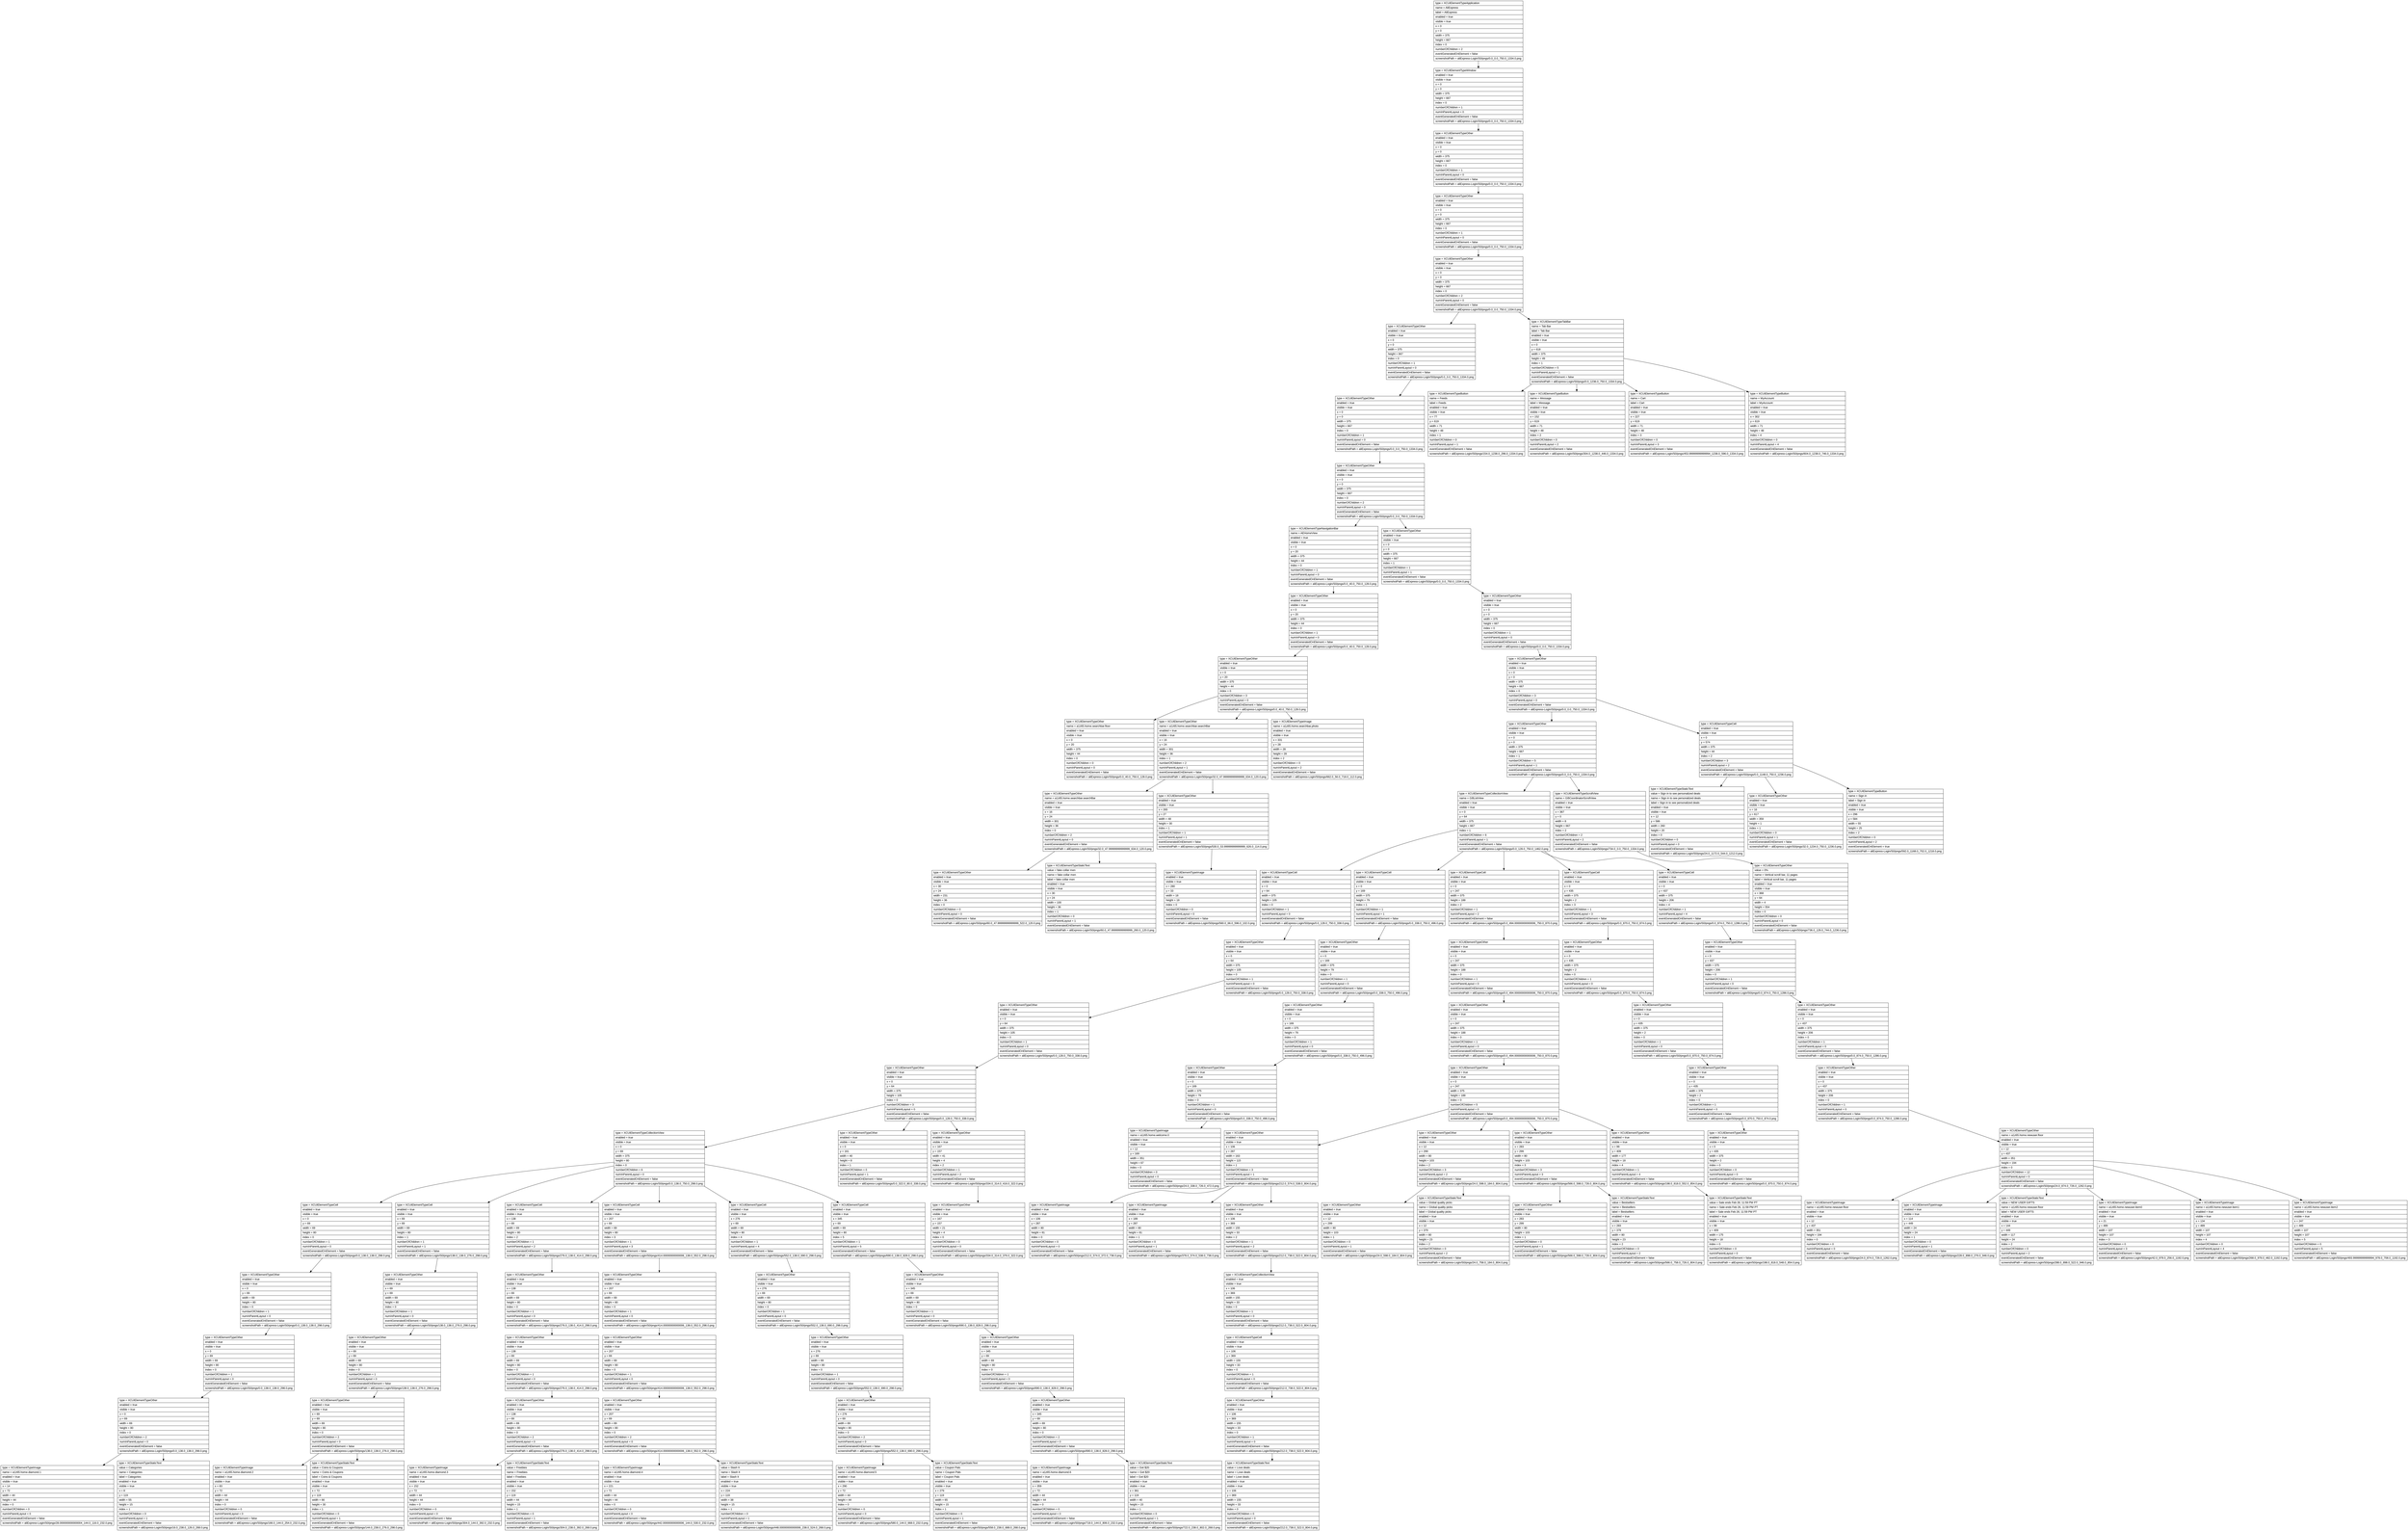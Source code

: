 digraph Layout {

	node [shape=record fontname=Arial];

	0	[label="{type = XCUIElementTypeApplication\l|name = AliExpress\l|label = AliExpress\l|enabled = true\l|visible = true\l|x = 0\l|y = 0\l|width = 375\l|height = 667\l|index = 0\l|numberOfChildren = 2\l|eventGeneratedOnElement = false \l|screenshotPath = aliExpress-Login/S0/pngs/0.0_0.0_750.0_1334.0.png\l}"]
	1	[label="{type = XCUIElementTypeWindow\l|enabled = true\l|visible = true\l|x = 0\l|y = 0\l|width = 375\l|height = 667\l|index = 0\l|numberOfChildren = 1\l|numInParentLayout = 0\l|eventGeneratedOnElement = false \l|screenshotPath = aliExpress-Login/S0/pngs/0.0_0.0_750.0_1334.0.png\l}"]
	2	[label="{type = XCUIElementTypeOther\l|enabled = true\l|visible = true\l|x = 0\l|y = 0\l|width = 375\l|height = 667\l|index = 0\l|numberOfChildren = 1\l|numInParentLayout = 0\l|eventGeneratedOnElement = false \l|screenshotPath = aliExpress-Login/S0/pngs/0.0_0.0_750.0_1334.0.png\l}"]
	3	[label="{type = XCUIElementTypeOther\l|enabled = true\l|visible = true\l|x = 0\l|y = 0\l|width = 375\l|height = 667\l|index = 0\l|numberOfChildren = 1\l|numInParentLayout = 0\l|eventGeneratedOnElement = false \l|screenshotPath = aliExpress-Login/S0/pngs/0.0_0.0_750.0_1334.0.png\l}"]
	4	[label="{type = XCUIElementTypeOther\l|enabled = true\l|visible = true\l|x = 0\l|y = 0\l|width = 375\l|height = 667\l|index = 0\l|numberOfChildren = 2\l|numInParentLayout = 0\l|eventGeneratedOnElement = false \l|screenshotPath = aliExpress-Login/S0/pngs/0.0_0.0_750.0_1334.0.png\l}"]
	5	[label="{type = XCUIElementTypeOther\l|enabled = true\l|visible = true\l|x = 0\l|y = 0\l|width = 375\l|height = 667\l|index = 0\l|numberOfChildren = 1\l|numInParentLayout = 0\l|eventGeneratedOnElement = false \l|screenshotPath = aliExpress-Login/S0/pngs/0.0_0.0_750.0_1334.0.png\l}"]
	6	[label="{type = XCUIElementTypeTabBar\l|name = Tab Bar\l|label = Tab Bar\l|enabled = true\l|visible = true\l|x = 0\l|y = 618\l|width = 375\l|height = 49\l|index = 1\l|numberOfChildren = 5\l|numInParentLayout = 1\l|eventGeneratedOnElement = false \l|screenshotPath = aliExpress-Login/S0/pngs/0.0_1236.0_750.0_1334.0.png\l}"]
	7	[label="{type = XCUIElementTypeOther\l|enabled = true\l|visible = true\l|x = 0\l|y = 0\l|width = 375\l|height = 667\l|index = 0\l|numberOfChildren = 1\l|numInParentLayout = 0\l|eventGeneratedOnElement = false \l|screenshotPath = aliExpress-Login/S0/pngs/0.0_0.0_750.0_1334.0.png\l}"]
	8	[label="{type = XCUIElementTypeButton\l|name = Feeds\l|label = Feeds\l|enabled = true\l|visible = true\l|x = 77\l|y = 619\l|width = 71\l|height = 48\l|index = 1\l|numberOfChildren = 0\l|numInParentLayout = 1\l|eventGeneratedOnElement = false \l|screenshotPath = aliExpress-Login/S0/pngs/154.0_1238.0_296.0_1334.0.png\l}"]
	9	[label="{type = XCUIElementTypeButton\l|name = Message\l|label = Message\l|enabled = true\l|visible = true\l|x = 152\l|y = 619\l|width = 71\l|height = 48\l|index = 2\l|numberOfChildren = 0\l|numInParentLayout = 2\l|eventGeneratedOnElement = false \l|screenshotPath = aliExpress-Login/S0/pngs/304.0_1238.0_446.0_1334.0.png\l}"]
	10	[label="{type = XCUIElementTypeButton\l|name = Cart\l|label = Cart\l|enabled = true\l|visible = true\l|x = 227\l|y = 619\l|width = 71\l|height = 48\l|index = 3\l|numberOfChildren = 0\l|numInParentLayout = 3\l|eventGeneratedOnElement = false \l|screenshotPath = aliExpress-Login/S0/pngs/453.99999999999994_1238.0_596.0_1334.0.png\l}"]
	11	[label="{type = XCUIElementTypeButton\l|name = MyAccount\l|label = MyAccount\l|enabled = true\l|visible = true\l|x = 302\l|y = 619\l|width = 71\l|height = 48\l|index = 4\l|numberOfChildren = 0\l|numInParentLayout = 4\l|eventGeneratedOnElement = false \l|screenshotPath = aliExpress-Login/S0/pngs/604.0_1238.0_746.0_1334.0.png\l}"]
	12	[label="{type = XCUIElementTypeOther\l|enabled = true\l|visible = true\l|x = 0\l|y = 0\l|width = 375\l|height = 667\l|index = 0\l|numberOfChildren = 2\l|numInParentLayout = 0\l|eventGeneratedOnElement = false \l|screenshotPath = aliExpress-Login/S0/pngs/0.0_0.0_750.0_1334.0.png\l}"]
	13	[label="{type = XCUIElementTypeNavigationBar\l|name = AEHomeView\l|enabled = true\l|visible = true\l|x = 0\l|y = 20\l|width = 375\l|height = 44\l|index = 0\l|numberOfChildren = 1\l|numInParentLayout = 0\l|eventGeneratedOnElement = false \l|screenshotPath = aliExpress-Login/S0/pngs/0.0_40.0_750.0_128.0.png\l}"]
	14	[label="{type = XCUIElementTypeOther\l|enabled = true\l|visible = true\l|x = 0\l|y = 0\l|width = 375\l|height = 667\l|index = 1\l|numberOfChildren = 1\l|numInParentLayout = 1\l|eventGeneratedOnElement = false \l|screenshotPath = aliExpress-Login/S0/pngs/0.0_0.0_750.0_1334.0.png\l}"]
	15	[label="{type = XCUIElementTypeOther\l|enabled = true\l|visible = true\l|x = 0\l|y = 20\l|width = 375\l|height = 44\l|index = 0\l|numberOfChildren = 1\l|numInParentLayout = 0\l|eventGeneratedOnElement = false \l|screenshotPath = aliExpress-Login/S0/pngs/0.0_40.0_750.0_128.0.png\l}"]
	16	[label="{type = XCUIElementTypeOther\l|enabled = true\l|visible = true\l|x = 0\l|y = 0\l|width = 375\l|height = 667\l|index = 0\l|numberOfChildren = 1\l|numInParentLayout = 0\l|eventGeneratedOnElement = false \l|screenshotPath = aliExpress-Login/S0/pngs/0.0_0.0_750.0_1334.0.png\l}"]
	17	[label="{type = XCUIElementTypeOther\l|enabled = true\l|visible = true\l|x = 0\l|y = 20\l|width = 375\l|height = 44\l|index = 0\l|numberOfChildren = 3\l|numInParentLayout = 0\l|eventGeneratedOnElement = false \l|screenshotPath = aliExpress-Login/S0/pngs/0.0_40.0_750.0_128.0.png\l}"]
	18	[label="{type = XCUIElementTypeOther\l|enabled = true\l|visible = true\l|x = 0\l|y = 0\l|width = 375\l|height = 667\l|index = 0\l|numberOfChildren = 3\l|numInParentLayout = 0\l|eventGeneratedOnElement = false \l|screenshotPath = aliExpress-Login/S0/pngs/0.0_0.0_750.0_1334.0.png\l}"]
	19	[label="{type = XCUIElementTypeOther\l|name = a1z65.home.searchbar.floor\l|enabled = true\l|visible = true\l|x = 0\l|y = 20\l|width = 375\l|height = 44\l|index = 0\l|numberOfChildren = 0\l|numInParentLayout = 0\l|eventGeneratedOnElement = false \l|screenshotPath = aliExpress-Login/S0/pngs/0.0_40.0_750.0_128.0.png\l}"]
	20	[label="{type = XCUIElementTypeOther\l|name = a1z65.home.searchbar.searchBar\l|enabled = true\l|visible = true\l|x = 16\l|y = 24\l|width = 301\l|height = 36\l|index = 1\l|numberOfChildren = 2\l|numInParentLayout = 1\l|eventGeneratedOnElement = false \l|screenshotPath = aliExpress-Login/S0/pngs/32.0_47.99999999999999_634.0_120.0.png\l}"]
	21	[label="{type = XCUIElementTypeImage\l|name = a1z65.home.searchbar.photo\l|enabled = true\l|visible = true\l|x = 331\l|y = 28\l|width = 28\l|height = 28\l|index = 2\l|numberOfChildren = 0\l|numInParentLayout = 2\l|eventGeneratedOnElement = false \l|screenshotPath = aliExpress-Login/S0/pngs/662.0_56.0_718.0_112.0.png\l}"]
	22	[label="{type = XCUIElementTypeOther\l|enabled = true\l|visible = true\l|x = 0\l|y = 0\l|width = 375\l|height = 667\l|index = 1\l|numberOfChildren = 5\l|numInParentLayout = 1\l|eventGeneratedOnElement = false \l|screenshotPath = aliExpress-Login/S0/pngs/0.0_0.0_750.0_1334.0.png\l}"]
	23	[label="{type = XCUIElementTypeCell\l|enabled = true\l|visible = true\l|x = 0\l|y = 574\l|width = 375\l|height = 44\l|index = 2\l|numberOfChildren = 3\l|numInParentLayout = 2\l|eventGeneratedOnElement = false \l|screenshotPath = aliExpress-Login/S0/pngs/0.0_1148.0_750.0_1236.0.png\l}"]
	24	[label="{type = XCUIElementTypeOther\l|name = a1z65.home.searchbar.searchBar\l|enabled = true\l|visible = true\l|x = 16\l|y = 24\l|width = 301\l|height = 36\l|index = 0\l|numberOfChildren = 2\l|numInParentLayout = 0\l|eventGeneratedOnElement = false \l|screenshotPath = aliExpress-Login/S0/pngs/32.0_47.99999999999999_634.0_120.0.png\l}"]
	25	[label="{type = XCUIElementTypeOther\l|enabled = true\l|visible = true\l|x = 265\l|y = 27\l|width = 48\l|height = 30\l|index = 1\l|numberOfChildren = 1\l|numInParentLayout = 1\l|eventGeneratedOnElement = false \l|screenshotPath = aliExpress-Login/S0/pngs/530.0_53.99999999999999_626.0_114.0.png\l}"]
	26	[label="{type = XCUIElementTypeCollectionView\l|name = GBListView\l|enabled = true\l|visible = true\l|x = 0\l|y = 64\l|width = 375\l|height = 667\l|index = 1\l|numberOfChildren = 6\l|numInParentLayout = 1\l|eventGeneratedOnElement = false \l|screenshotPath = aliExpress-Login/S0/pngs/0.0_128.0_750.0_1462.0.png\l}"]
	27	[label="{type = XCUIElementTypeScrollView\l|name = GBCoordinatorScrollView\l|enabled = true\l|visible = true\l|x = 367\l|y = 0\l|width = 8\l|height = 667\l|index = 2\l|numberOfChildren = 2\l|numInParentLayout = 2\l|eventGeneratedOnElement = false \l|screenshotPath = aliExpress-Login/S0/pngs/734.0_0.0_750.0_1334.0.png\l}"]
	28	[label="{type = XCUIElementTypeStaticText\l|value = Sign in to see personalized deals\l|name = Sign in to see personalized deals\l|label = Sign in to see personalized deals\l|enabled = true\l|visible = true\l|x = 12\l|y = 586\l|width = 260\l|height = 20\l|index = 0\l|numberOfChildren = 0\l|numInParentLayout = 0\l|eventGeneratedOnElement = false \l|screenshotPath = aliExpress-Login/S0/pngs/24.0_1172.0_544.0_1212.0.png\l}"]
	29	[label="{type = XCUIElementTypeOther\l|enabled = true\l|visible = true\l|x = 16\l|y = 617\l|width = 359\l|height = 1\l|index = 1\l|numberOfChildren = 0\l|numInParentLayout = 1\l|eventGeneratedOnElement = false \l|screenshotPath = aliExpress-Login/S0/pngs/32.0_1234.0_750.0_1236.0.png\l}"]
	30	[label="{type = XCUIElementTypeButton\l|name = Sign in\l|label = Sign in\l|enabled = true\l|visible = true\l|x = 296\l|y = 584\l|width = 55\l|height = 25\l|index = 2\l|numberOfChildren = 0\l|numInParentLayout = 2\l|eventGeneratedOnElement = true \l|screenshotPath = aliExpress-Login/S0/pngs/592.0_1168.0_702.0_1218.0.png\l}"]
	31	[label="{type = XCUIElementTypeOther\l|enabled = true\l|visible = true\l|x = 30\l|y = 24\l|width = 231\l|height = 36\l|index = 0\l|numberOfChildren = 0\l|numInParentLayout = 0\l|eventGeneratedOnElement = false \l|screenshotPath = aliExpress-Login/S0/pngs/60.0_47.99999999999999_522.0_120.0.png\l}"]
	32	[label="{type = XCUIElementTypeStaticText\l|value = fake collar men\l|name = fake collar men\l|label = fake collar men\l|enabled = true\l|visible = true\l|x = 30\l|y = 24\l|width = 100\l|height = 36\l|index = 1\l|numberOfChildren = 0\l|numInParentLayout = 1\l|eventGeneratedOnElement = false \l|screenshotPath = aliExpress-Login/S0/pngs/60.0_47.99999999999999_260.0_120.0.png\l}"]
	33	[label="{type = XCUIElementTypeImage\l|enabled = true\l|visible = true\l|x = 280\l|y = 33\l|width = 18\l|height = 18\l|index = 0\l|numberOfChildren = 0\l|numInParentLayout = 0\l|eventGeneratedOnElement = false \l|screenshotPath = aliExpress-Login/S0/pngs/560.0_66.0_596.0_102.0.png\l}"]
	34	[label="{type = XCUIElementTypeCell\l|enabled = true\l|visible = true\l|x = 0\l|y = 64\l|width = 375\l|height = 105\l|index = 0\l|numberOfChildren = 1\l|numInParentLayout = 0\l|eventGeneratedOnElement = false \l|screenshotPath = aliExpress-Login/S0/pngs/0.0_128.0_750.0_338.0.png\l}"]
	35	[label="{type = XCUIElementTypeCell\l|enabled = true\l|visible = true\l|x = 0\l|y = 169\l|width = 375\l|height = 79\l|index = 1\l|numberOfChildren = 1\l|numInParentLayout = 1\l|eventGeneratedOnElement = false \l|screenshotPath = aliExpress-Login/S0/pngs/0.0_338.0_750.0_496.0.png\l}"]
	36	[label="{type = XCUIElementTypeCell\l|enabled = true\l|visible = true\l|x = 0\l|y = 247\l|width = 375\l|height = 188\l|index = 2\l|numberOfChildren = 1\l|numInParentLayout = 2\l|eventGeneratedOnElement = false \l|screenshotPath = aliExpress-Login/S0/pngs/0.0_494.00000000000006_750.0_870.0.png\l}"]
	37	[label="{type = XCUIElementTypeCell\l|enabled = true\l|visible = true\l|x = 0\l|y = 435\l|width = 375\l|height = 2\l|index = 3\l|numberOfChildren = 1\l|numInParentLayout = 3\l|eventGeneratedOnElement = false \l|screenshotPath = aliExpress-Login/S0/pngs/0.0_870.0_750.0_874.0.png\l}"]
	38	[label="{type = XCUIElementTypeCell\l|enabled = true\l|visible = true\l|x = 0\l|y = 437\l|width = 375\l|height = 206\l|index = 4\l|numberOfChildren = 1\l|numInParentLayout = 4\l|eventGeneratedOnElement = false \l|screenshotPath = aliExpress-Login/S0/pngs/0.0_874.0_750.0_1286.0.png\l}"]
	39	[label="{type = XCUIElementTypeOther\l|value = 0%\l|name = Vertical scroll bar, 11 pages\l|label = Vertical scroll bar, 11 pages\l|enabled = true\l|visible = true\l|x = 368\l|y = 64\l|width = 4\l|height = 554\l|index = 0\l|numberOfChildren = 0\l|numInParentLayout = 0\l|eventGeneratedOnElement = false \l|screenshotPath = aliExpress-Login/S0/pngs/736.0_128.0_744.0_1236.0.png\l}"]
	40	[label="{type = XCUIElementTypeOther\l|enabled = true\l|visible = true\l|x = 0\l|y = 64\l|width = 375\l|height = 105\l|index = 0\l|numberOfChildren = 1\l|numInParentLayout = 0\l|eventGeneratedOnElement = false \l|screenshotPath = aliExpress-Login/S0/pngs/0.0_128.0_750.0_338.0.png\l}"]
	41	[label="{type = XCUIElementTypeOther\l|enabled = true\l|visible = true\l|x = 0\l|y = 169\l|width = 375\l|height = 79\l|index = 0\l|numberOfChildren = 1\l|numInParentLayout = 0\l|eventGeneratedOnElement = false \l|screenshotPath = aliExpress-Login/S0/pngs/0.0_338.0_750.0_496.0.png\l}"]
	42	[label="{type = XCUIElementTypeOther\l|enabled = true\l|visible = true\l|x = 0\l|y = 247\l|width = 375\l|height = 188\l|index = 0\l|numberOfChildren = 1\l|numInParentLayout = 0\l|eventGeneratedOnElement = false \l|screenshotPath = aliExpress-Login/S0/pngs/0.0_494.00000000000006_750.0_870.0.png\l}"]
	43	[label="{type = XCUIElementTypeOther\l|enabled = true\l|visible = true\l|x = 0\l|y = 435\l|width = 375\l|height = 2\l|index = 0\l|numberOfChildren = 1\l|numInParentLayout = 0\l|eventGeneratedOnElement = false \l|screenshotPath = aliExpress-Login/S0/pngs/0.0_870.0_750.0_874.0.png\l}"]
	44	[label="{type = XCUIElementTypeOther\l|enabled = true\l|visible = true\l|x = 0\l|y = 437\l|width = 375\l|height = 206\l|index = 0\l|numberOfChildren = 1\l|numInParentLayout = 0\l|eventGeneratedOnElement = false \l|screenshotPath = aliExpress-Login/S0/pngs/0.0_874.0_750.0_1286.0.png\l}"]
	45	[label="{type = XCUIElementTypeOther\l|enabled = true\l|visible = true\l|x = 0\l|y = 64\l|width = 375\l|height = 105\l|index = 0\l|numberOfChildren = 1\l|numInParentLayout = 0\l|eventGeneratedOnElement = false \l|screenshotPath = aliExpress-Login/S0/pngs/0.0_128.0_750.0_338.0.png\l}"]
	46	[label="{type = XCUIElementTypeOther\l|enabled = true\l|visible = true\l|x = 0\l|y = 169\l|width = 375\l|height = 79\l|index = 0\l|numberOfChildren = 1\l|numInParentLayout = 0\l|eventGeneratedOnElement = false \l|screenshotPath = aliExpress-Login/S0/pngs/0.0_338.0_750.0_496.0.png\l}"]
	47	[label="{type = XCUIElementTypeOther\l|enabled = true\l|visible = true\l|x = 0\l|y = 247\l|width = 375\l|height = 188\l|index = 0\l|numberOfChildren = 1\l|numInParentLayout = 0\l|eventGeneratedOnElement = false \l|screenshotPath = aliExpress-Login/S0/pngs/0.0_494.00000000000006_750.0_870.0.png\l}"]
	48	[label="{type = XCUIElementTypeOther\l|enabled = true\l|visible = true\l|x = 0\l|y = 435\l|width = 375\l|height = 2\l|index = 0\l|numberOfChildren = 1\l|numInParentLayout = 0\l|eventGeneratedOnElement = false \l|screenshotPath = aliExpress-Login/S0/pngs/0.0_870.0_750.0_874.0.png\l}"]
	49	[label="{type = XCUIElementTypeOther\l|enabled = true\l|visible = true\l|x = 0\l|y = 437\l|width = 375\l|height = 206\l|index = 0\l|numberOfChildren = 1\l|numInParentLayout = 0\l|eventGeneratedOnElement = false \l|screenshotPath = aliExpress-Login/S0/pngs/0.0_874.0_750.0_1286.0.png\l}"]
	50	[label="{type = XCUIElementTypeOther\l|enabled = true\l|visible = true\l|x = 0\l|y = 64\l|width = 375\l|height = 105\l|index = 0\l|numberOfChildren = 3\l|numInParentLayout = 0\l|eventGeneratedOnElement = false \l|screenshotPath = aliExpress-Login/S0/pngs/0.0_128.0_750.0_338.0.png\l}"]
	51	[label="{type = XCUIElementTypeOther\l|enabled = true\l|visible = true\l|x = 0\l|y = 169\l|width = 375\l|height = 79\l|index = 0\l|numberOfChildren = 1\l|numInParentLayout = 0\l|eventGeneratedOnElement = false \l|screenshotPath = aliExpress-Login/S0/pngs/0.0_338.0_750.0_496.0.png\l}"]
	52	[label="{type = XCUIElementTypeOther\l|enabled = true\l|visible = true\l|x = 0\l|y = 247\l|width = 375\l|height = 188\l|index = 0\l|numberOfChildren = 5\l|numInParentLayout = 0\l|eventGeneratedOnElement = false \l|screenshotPath = aliExpress-Login/S0/pngs/0.0_494.00000000000006_750.0_870.0.png\l}"]
	53	[label="{type = XCUIElementTypeOther\l|enabled = true\l|visible = true\l|x = 0\l|y = 435\l|width = 375\l|height = 2\l|index = 0\l|numberOfChildren = 1\l|numInParentLayout = 0\l|eventGeneratedOnElement = false \l|screenshotPath = aliExpress-Login/S0/pngs/0.0_870.0_750.0_874.0.png\l}"]
	54	[label="{type = XCUIElementTypeOther\l|enabled = true\l|visible = true\l|x = 0\l|y = 437\l|width = 375\l|height = 206\l|index = 0\l|numberOfChildren = 1\l|numInParentLayout = 0\l|eventGeneratedOnElement = false \l|screenshotPath = aliExpress-Login/S0/pngs/0.0_874.0_750.0_1286.0.png\l}"]
	55	[label="{type = XCUIElementTypeCollectionView\l|enabled = true\l|visible = true\l|x = 0\l|y = 69\l|width = 375\l|height = 80\l|index = 0\l|numberOfChildren = 6\l|numInParentLayout = 0\l|eventGeneratedOnElement = false \l|screenshotPath = aliExpress-Login/S0/pngs/0.0_138.0_750.0_298.0.png\l}"]
	56	[label="{type = XCUIElementTypeOther\l|enabled = true\l|visible = true\l|x = 0\l|y = 161\l|width = 40\l|height = 8\l|index = 1\l|numberOfChildren = 0\l|numInParentLayout = 1\l|eventGeneratedOnElement = false \l|screenshotPath = aliExpress-Login/S0/pngs/0.0_322.0_80.0_338.0.png\l}"]
	57	[label="{type = XCUIElementTypeOther\l|enabled = true\l|visible = true\l|x = 167\l|y = 157\l|width = 41\l|height = 4\l|index = 2\l|numberOfChildren = 1\l|numInParentLayout = 2\l|eventGeneratedOnElement = false \l|screenshotPath = aliExpress-Login/S0/pngs/334.0_314.0_416.0_322.0.png\l}"]
	58	[label="{type = XCUIElementTypeImage\l|name = a1z65.home.welcome.0\l|enabled = true\l|visible = true\l|x = 12\l|y = 169\l|width = 351\l|height = 67\l|index = 0\l|numberOfChildren = 0\l|numInParentLayout = 0\l|eventGeneratedOnElement = false \l|screenshotPath = aliExpress-Login/S0/pngs/24.0_338.0_726.0_472.0.png\l}"]
	59	[label="{type = XCUIElementTypeOther\l|enabled = true\l|visible = true\l|x = 106\l|y = 287\l|width = 163\l|height = 115\l|index = 1\l|numberOfChildren = 3\l|numInParentLayout = 1\l|eventGeneratedOnElement = false \l|screenshotPath = aliExpress-Login/S0/pngs/212.0_574.0_538.0_804.0.png\l}"]
	60	[label="{type = XCUIElementTypeOther\l|enabled = true\l|visible = true\l|x = 12\l|y = 299\l|width = 80\l|height = 103\l|index = 2\l|numberOfChildren = 3\l|numInParentLayout = 2\l|eventGeneratedOnElement = false \l|screenshotPath = aliExpress-Login/S0/pngs/24.0_598.0_184.0_804.0.png\l}"]
	61	[label="{type = XCUIElementTypeOther\l|enabled = true\l|visible = true\l|x = 283\l|y = 299\l|width = 80\l|height = 103\l|index = 3\l|numberOfChildren = 3\l|numInParentLayout = 3\l|eventGeneratedOnElement = false \l|screenshotPath = aliExpress-Login/S0/pngs/566.0_598.0_726.0_804.0.png\l}"]
	62	[label="{type = XCUIElementTypeOther\l|enabled = true\l|visible = true\l|x = 99\l|y = 409\l|width = 177\l|height = 18\l|index = 4\l|numberOfChildren = 1\l|numInParentLayout = 4\l|eventGeneratedOnElement = false \l|screenshotPath = aliExpress-Login/S0/pngs/198.0_818.0_552.0_854.0.png\l}"]
	63	[label="{type = XCUIElementTypeOther\l|enabled = true\l|visible = true\l|x = 0\l|y = 435\l|width = 375\l|height = 2\l|index = 0\l|numberOfChildren = 0\l|numInParentLayout = 0\l|eventGeneratedOnElement = false \l|screenshotPath = aliExpress-Login/S0/pngs/0.0_870.0_750.0_874.0.png\l}"]
	64	[label="{type = XCUIElementTypeOther\l|name = a1z65.home.newuser.floor\l|enabled = true\l|visible = true\l|x = 12\l|y = 437\l|width = 351\l|height = 194\l|index = 0\l|numberOfChildren = 12\l|numInParentLayout = 0\l|eventGeneratedOnElement = false \l|screenshotPath = aliExpress-Login/S0/pngs/24.0_874.0_726.0_1262.0.png\l}"]
	65	[label="{type = XCUIElementTypeCell\l|enabled = true\l|visible = true\l|x = 0\l|y = 69\l|width = 69\l|height = 80\l|index = 0\l|numberOfChildren = 1\l|numInParentLayout = 0\l|eventGeneratedOnElement = false \l|screenshotPath = aliExpress-Login/S0/pngs/0.0_138.0_138.0_298.0.png\l}"]
	66	[label="{type = XCUIElementTypeCell\l|enabled = true\l|visible = true\l|x = 69\l|y = 69\l|width = 69\l|height = 80\l|index = 1\l|numberOfChildren = 1\l|numInParentLayout = 1\l|eventGeneratedOnElement = false \l|screenshotPath = aliExpress-Login/S0/pngs/138.0_138.0_276.0_298.0.png\l}"]
	67	[label="{type = XCUIElementTypeCell\l|enabled = true\l|visible = true\l|x = 138\l|y = 69\l|width = 69\l|height = 80\l|index = 2\l|numberOfChildren = 1\l|numInParentLayout = 2\l|eventGeneratedOnElement = false \l|screenshotPath = aliExpress-Login/S0/pngs/276.0_138.0_414.0_298.0.png\l}"]
	68	[label="{type = XCUIElementTypeCell\l|enabled = true\l|visible = true\l|x = 207\l|y = 69\l|width = 69\l|height = 80\l|index = 3\l|numberOfChildren = 1\l|numInParentLayout = 3\l|eventGeneratedOnElement = false \l|screenshotPath = aliExpress-Login/S0/pngs/414.00000000000006_138.0_552.0_298.0.png\l}"]
	69	[label="{type = XCUIElementTypeCell\l|enabled = true\l|visible = true\l|x = 276\l|y = 69\l|width = 69\l|height = 80\l|index = 4\l|numberOfChildren = 1\l|numInParentLayout = 4\l|eventGeneratedOnElement = false \l|screenshotPath = aliExpress-Login/S0/pngs/552.0_138.0_690.0_298.0.png\l}"]
	70	[label="{type = XCUIElementTypeCell\l|enabled = true\l|visible = true\l|x = 345\l|y = 69\l|width = 69\l|height = 80\l|index = 5\l|numberOfChildren = 1\l|numInParentLayout = 5\l|eventGeneratedOnElement = false \l|screenshotPath = aliExpress-Login/S0/pngs/690.0_138.0_828.0_298.0.png\l}"]
	71	[label="{type = XCUIElementTypeOther\l|enabled = true\l|visible = true\l|x = 167\l|y = 157\l|width = 21\l|height = 4\l|index = 0\l|numberOfChildren = 0\l|numInParentLayout = 0\l|eventGeneratedOnElement = false \l|screenshotPath = aliExpress-Login/S0/pngs/334.0_314.0_376.0_322.0.png\l}"]
	72	[label="{type = XCUIElementTypeImage\l|enabled = true\l|visible = true\l|x = 106\l|y = 287\l|width = 80\l|height = 81\l|index = 0\l|numberOfChildren = 0\l|numInParentLayout = 0\l|eventGeneratedOnElement = false \l|screenshotPath = aliExpress-Login/S0/pngs/212.0_574.0_372.0_736.0.png\l}"]
	73	[label="{type = XCUIElementTypeImage\l|enabled = true\l|visible = true\l|x = 189\l|y = 287\l|width = 80\l|height = 81\l|index = 1\l|numberOfChildren = 0\l|numInParentLayout = 1\l|eventGeneratedOnElement = false \l|screenshotPath = aliExpress-Login/S0/pngs/378.0_574.0_538.0_736.0.png\l}"]
	74	[label="{type = XCUIElementTypeOther\l|enabled = true\l|visible = true\l|x = 106\l|y = 369\l|width = 155\l|height = 33\l|index = 2\l|numberOfChildren = 1\l|numInParentLayout = 2\l|eventGeneratedOnElement = false \l|screenshotPath = aliExpress-Login/S0/pngs/212.0_738.0_522.0_804.0.png\l}"]
	75	[label="{type = XCUIElementTypeOther\l|enabled = true\l|visible = true\l|x = 12\l|y = 299\l|width = 80\l|height = 103\l|index = 1\l|numberOfChildren = 0\l|numInParentLayout = 1\l|eventGeneratedOnElement = false \l|screenshotPath = aliExpress-Login/S0/pngs/24.0_598.0_184.0_804.0.png\l}"]
	76	[label="{type = XCUIElementTypeStaticText\l|value = Global quality picks\l|name = Global quality picks\l|label = Global quality picks\l|enabled = true\l|visible = true\l|x = 12\l|y = 379\l|width = 80\l|height = 23\l|index = 2\l|numberOfChildren = 0\l|numInParentLayout = 2\l|eventGeneratedOnElement = false \l|screenshotPath = aliExpress-Login/S0/pngs/24.0_758.0_184.0_804.0.png\l}"]
	77	[label="{type = XCUIElementTypeOther\l|enabled = true\l|visible = true\l|x = 283\l|y = 299\l|width = 80\l|height = 103\l|index = 1\l|numberOfChildren = 0\l|numInParentLayout = 1\l|eventGeneratedOnElement = false \l|screenshotPath = aliExpress-Login/S0/pngs/566.0_598.0_726.0_804.0.png\l}"]
	78	[label="{type = XCUIElementTypeStaticText\l|value = Bestsellers\l|name = Bestsellers\l|label = Bestsellers\l|enabled = true\l|visible = true\l|x = 283\l|y = 379\l|width = 80\l|height = 23\l|index = 2\l|numberOfChildren = 0\l|numInParentLayout = 2\l|eventGeneratedOnElement = false \l|screenshotPath = aliExpress-Login/S0/pngs/566.0_758.0_726.0_804.0.png\l}"]
	79	[label="{type = XCUIElementTypeStaticText\l|value = Sale ends Feb 26, 11:59 PM PT\l|name = Sale ends Feb 26, 11:59 PM PT\l|label = Sale ends Feb 26, 11:59 PM PT\l|enabled = true\l|visible = true\l|x = 99\l|y = 409\l|width = 175\l|height = 18\l|index = 0\l|numberOfChildren = 0\l|numInParentLayout = 0\l|eventGeneratedOnElement = false \l|screenshotPath = aliExpress-Login/S0/pngs/198.0_818.0_548.0_854.0.png\l}"]
	80	[label="{type = XCUIElementTypeImage\l|name = a1z65.home.newuser.floor\l|enabled = true\l|visible = true\l|x = 12\l|y = 437\l|width = 351\l|height = 194\l|index = 0\l|numberOfChildren = 0\l|numInParentLayout = 0\l|eventGeneratedOnElement = false \l|screenshotPath = aliExpress-Login/S0/pngs/24.0_874.0_726.0_1262.0.png\l}"]
	81	[label="{type = XCUIElementTypeImage\l|enabled = true\l|visible = true\l|x = 114\l|y = 449\l|width = 24\l|height = 24\l|index = 1\l|numberOfChildren = 0\l|numInParentLayout = 1\l|eventGeneratedOnElement = false \l|screenshotPath = aliExpress-Login/S0/pngs/228.0_898.0_276.0_946.0.png\l}"]
	82	[label="{type = XCUIElementTypeStaticText\l|value = NEW USER GIFTS\l|name = a1z65.home.newuser.floor\l|label = NEW USER GIFTS\l|enabled = true\l|visible = true\l|x = 144\l|y = 449\l|width = 117\l|height = 24\l|index = 2\l|numberOfChildren = 0\l|numInParentLayout = 2\l|eventGeneratedOnElement = false \l|screenshotPath = aliExpress-Login/S0/pngs/288.0_898.0_522.0_946.0.png\l}"]
	83	[label="{type = XCUIElementTypeImage\l|name = a1z65.home.newuser.item0\l|enabled = true\l|visible = true\l|x = 21\l|y = 489\l|width = 107\l|height = 107\l|index = 3\l|numberOfChildren = 0\l|numInParentLayout = 3\l|eventGeneratedOnElement = false \l|screenshotPath = aliExpress-Login/S0/pngs/42.0_978.0_256.0_1192.0.png\l}"]
	84	[label="{type = XCUIElementTypeImage\l|name = a1z65.home.newuser.item1\l|enabled = true\l|visible = true\l|x = 134\l|y = 489\l|width = 107\l|height = 107\l|index = 4\l|numberOfChildren = 0\l|numInParentLayout = 4\l|eventGeneratedOnElement = false \l|screenshotPath = aliExpress-Login/S0/pngs/268.0_978.0_482.0_1192.0.png\l}"]
	85	[label="{type = XCUIElementTypeImage\l|name = a1z65.home.newuser.item2\l|enabled = true\l|visible = true\l|x = 247\l|y = 489\l|width = 107\l|height = 107\l|index = 5\l|numberOfChildren = 0\l|numInParentLayout = 5\l|eventGeneratedOnElement = false \l|screenshotPath = aliExpress-Login/S0/pngs/493.99999999999994_978.0_708.0_1192.0.png\l}"]
	86	[label="{type = XCUIElementTypeOther\l|enabled = true\l|visible = true\l|x = 0\l|y = 69\l|width = 69\l|height = 80\l|index = 0\l|numberOfChildren = 1\l|numInParentLayout = 0\l|eventGeneratedOnElement = false \l|screenshotPath = aliExpress-Login/S0/pngs/0.0_138.0_138.0_298.0.png\l}"]
	87	[label="{type = XCUIElementTypeOther\l|enabled = true\l|visible = true\l|x = 69\l|y = 69\l|width = 69\l|height = 80\l|index = 0\l|numberOfChildren = 1\l|numInParentLayout = 0\l|eventGeneratedOnElement = false \l|screenshotPath = aliExpress-Login/S0/pngs/138.0_138.0_276.0_298.0.png\l}"]
	88	[label="{type = XCUIElementTypeOther\l|enabled = true\l|visible = true\l|x = 138\l|y = 69\l|width = 69\l|height = 80\l|index = 0\l|numberOfChildren = 1\l|numInParentLayout = 0\l|eventGeneratedOnElement = false \l|screenshotPath = aliExpress-Login/S0/pngs/276.0_138.0_414.0_298.0.png\l}"]
	89	[label="{type = XCUIElementTypeOther\l|enabled = true\l|visible = true\l|x = 207\l|y = 69\l|width = 69\l|height = 80\l|index = 0\l|numberOfChildren = 1\l|numInParentLayout = 0\l|eventGeneratedOnElement = false \l|screenshotPath = aliExpress-Login/S0/pngs/414.00000000000006_138.0_552.0_298.0.png\l}"]
	90	[label="{type = XCUIElementTypeOther\l|enabled = true\l|visible = true\l|x = 276\l|y = 69\l|width = 69\l|height = 80\l|index = 0\l|numberOfChildren = 1\l|numInParentLayout = 0\l|eventGeneratedOnElement = false \l|screenshotPath = aliExpress-Login/S0/pngs/552.0_138.0_690.0_298.0.png\l}"]
	91	[label="{type = XCUIElementTypeOther\l|enabled = true\l|visible = true\l|x = 345\l|y = 69\l|width = 69\l|height = 80\l|index = 0\l|numberOfChildren = 1\l|numInParentLayout = 0\l|eventGeneratedOnElement = false \l|screenshotPath = aliExpress-Login/S0/pngs/690.0_138.0_828.0_298.0.png\l}"]
	92	[label="{type = XCUIElementTypeCollectionView\l|enabled = true\l|visible = true\l|x = 106\l|y = 369\l|width = 155\l|height = 33\l|index = 0\l|numberOfChildren = 1\l|numInParentLayout = 0\l|eventGeneratedOnElement = false \l|screenshotPath = aliExpress-Login/S0/pngs/212.0_738.0_522.0_804.0.png\l}"]
	93	[label="{type = XCUIElementTypeOther\l|enabled = true\l|visible = true\l|x = 0\l|y = 69\l|width = 69\l|height = 80\l|index = 0\l|numberOfChildren = 1\l|numInParentLayout = 0\l|eventGeneratedOnElement = false \l|screenshotPath = aliExpress-Login/S0/pngs/0.0_138.0_138.0_298.0.png\l}"]
	94	[label="{type = XCUIElementTypeOther\l|enabled = true\l|visible = true\l|x = 69\l|y = 69\l|width = 69\l|height = 80\l|index = 0\l|numberOfChildren = 1\l|numInParentLayout = 0\l|eventGeneratedOnElement = false \l|screenshotPath = aliExpress-Login/S0/pngs/138.0_138.0_276.0_298.0.png\l}"]
	95	[label="{type = XCUIElementTypeOther\l|enabled = true\l|visible = true\l|x = 138\l|y = 69\l|width = 69\l|height = 80\l|index = 0\l|numberOfChildren = 1\l|numInParentLayout = 0\l|eventGeneratedOnElement = false \l|screenshotPath = aliExpress-Login/S0/pngs/276.0_138.0_414.0_298.0.png\l}"]
	96	[label="{type = XCUIElementTypeOther\l|enabled = true\l|visible = true\l|x = 207\l|y = 69\l|width = 69\l|height = 80\l|index = 0\l|numberOfChildren = 1\l|numInParentLayout = 0\l|eventGeneratedOnElement = false \l|screenshotPath = aliExpress-Login/S0/pngs/414.00000000000006_138.0_552.0_298.0.png\l}"]
	97	[label="{type = XCUIElementTypeOther\l|enabled = true\l|visible = true\l|x = 276\l|y = 69\l|width = 69\l|height = 80\l|index = 0\l|numberOfChildren = 1\l|numInParentLayout = 0\l|eventGeneratedOnElement = false \l|screenshotPath = aliExpress-Login/S0/pngs/552.0_138.0_690.0_298.0.png\l}"]
	98	[label="{type = XCUIElementTypeOther\l|enabled = true\l|visible = true\l|x = 345\l|y = 69\l|width = 69\l|height = 80\l|index = 0\l|numberOfChildren = 1\l|numInParentLayout = 0\l|eventGeneratedOnElement = false \l|screenshotPath = aliExpress-Login/S0/pngs/690.0_138.0_828.0_298.0.png\l}"]
	99	[label="{type = XCUIElementTypeCell\l|enabled = true\l|visible = true\l|x = 106\l|y = 369\l|width = 155\l|height = 33\l|index = 0\l|numberOfChildren = 1\l|numInParentLayout = 0\l|eventGeneratedOnElement = false \l|screenshotPath = aliExpress-Login/S0/pngs/212.0_738.0_522.0_804.0.png\l}"]
	100	[label="{type = XCUIElementTypeOther\l|enabled = true\l|visible = true\l|x = 0\l|y = 69\l|width = 69\l|height = 80\l|index = 0\l|numberOfChildren = 2\l|numInParentLayout = 0\l|eventGeneratedOnElement = false \l|screenshotPath = aliExpress-Login/S0/pngs/0.0_138.0_138.0_298.0.png\l}"]
	101	[label="{type = XCUIElementTypeOther\l|enabled = true\l|visible = true\l|x = 69\l|y = 69\l|width = 69\l|height = 80\l|index = 0\l|numberOfChildren = 2\l|numInParentLayout = 0\l|eventGeneratedOnElement = false \l|screenshotPath = aliExpress-Login/S0/pngs/138.0_138.0_276.0_298.0.png\l}"]
	102	[label="{type = XCUIElementTypeOther\l|enabled = true\l|visible = true\l|x = 138\l|y = 69\l|width = 69\l|height = 80\l|index = 0\l|numberOfChildren = 2\l|numInParentLayout = 0\l|eventGeneratedOnElement = false \l|screenshotPath = aliExpress-Login/S0/pngs/276.0_138.0_414.0_298.0.png\l}"]
	103	[label="{type = XCUIElementTypeOther\l|enabled = true\l|visible = true\l|x = 207\l|y = 69\l|width = 69\l|height = 80\l|index = 0\l|numberOfChildren = 2\l|numInParentLayout = 0\l|eventGeneratedOnElement = false \l|screenshotPath = aliExpress-Login/S0/pngs/414.00000000000006_138.0_552.0_298.0.png\l}"]
	104	[label="{type = XCUIElementTypeOther\l|enabled = true\l|visible = true\l|x = 276\l|y = 69\l|width = 69\l|height = 80\l|index = 0\l|numberOfChildren = 2\l|numInParentLayout = 0\l|eventGeneratedOnElement = false \l|screenshotPath = aliExpress-Login/S0/pngs/552.0_138.0_690.0_298.0.png\l}"]
	105	[label="{type = XCUIElementTypeOther\l|enabled = true\l|visible = true\l|x = 345\l|y = 69\l|width = 69\l|height = 80\l|index = 0\l|numberOfChildren = 2\l|numInParentLayout = 0\l|eventGeneratedOnElement = false \l|screenshotPath = aliExpress-Login/S0/pngs/690.0_138.0_828.0_298.0.png\l}"]
	106	[label="{type = XCUIElementTypeOther\l|enabled = true\l|visible = true\l|x = 106\l|y = 369\l|width = 155\l|height = 33\l|index = 0\l|numberOfChildren = 1\l|numInParentLayout = 0\l|eventGeneratedOnElement = false \l|screenshotPath = aliExpress-Login/S0/pngs/212.0_738.0_522.0_804.0.png\l}"]
	107	[label="{type = XCUIElementTypeImage\l|name = a1z65.home.diamond.1\l|enabled = true\l|visible = true\l|x = 14\l|y = 72\l|width = 44\l|height = 44\l|index = 0\l|numberOfChildren = 0\l|numInParentLayout = 0\l|eventGeneratedOnElement = false \l|screenshotPath = aliExpress-Login/S0/pngs/28.000000000000004_144.0_116.0_232.0.png\l}"]
	108	[label="{type = XCUIElementTypeStaticText\l|value = Categories\l|name = Categories\l|label = Categories\l|enabled = true\l|visible = true\l|x = 8\l|y = 119\l|width = 55\l|height = 15\l|index = 1\l|numberOfChildren = 0\l|numInParentLayout = 1\l|eventGeneratedOnElement = false \l|screenshotPath = aliExpress-Login/S0/pngs/16.0_238.0_126.0_268.0.png\l}"]
	109	[label="{type = XCUIElementTypeImage\l|name = a1z65.home.diamond.2\l|enabled = true\l|visible = true\l|x = 83\l|y = 72\l|width = 44\l|height = 44\l|index = 0\l|numberOfChildren = 0\l|numInParentLayout = 0\l|eventGeneratedOnElement = false \l|screenshotPath = aliExpress-Login/S0/pngs/166.0_144.0_254.0_232.0.png\l}"]
	110	[label="{type = XCUIElementTypeStaticText\l|value = Coins & Coupons\l|name = Coins & Coupons\l|label = Coins & Coupons\l|enabled = true\l|visible = true\l|x = 72\l|y = 119\l|width = 66\l|height = 30\l|index = 1\l|numberOfChildren = 0\l|numInParentLayout = 1\l|eventGeneratedOnElement = false \l|screenshotPath = aliExpress-Login/S0/pngs/144.0_238.0_276.0_298.0.png\l}"]
	111	[label="{type = XCUIElementTypeImage\l|name = a1z65.home.diamond.3\l|enabled = true\l|visible = true\l|x = 152\l|y = 72\l|width = 44\l|height = 44\l|index = 0\l|numberOfChildren = 0\l|numInParentLayout = 0\l|eventGeneratedOnElement = false \l|screenshotPath = aliExpress-Login/S0/pngs/304.0_144.0_392.0_232.0.png\l}"]
	112	[label="{type = XCUIElementTypeStaticText\l|value = Freebies\l|name = Freebies\l|label = Freebies\l|enabled = true\l|visible = true\l|x = 152\l|y = 119\l|width = 44\l|height = 15\l|index = 1\l|numberOfChildren = 0\l|numInParentLayout = 1\l|eventGeneratedOnElement = false \l|screenshotPath = aliExpress-Login/S0/pngs/304.0_238.0_392.0_268.0.png\l}"]
	113	[label="{type = XCUIElementTypeImage\l|name = a1z65.home.diamond.4\l|enabled = true\l|visible = true\l|x = 221\l|y = 72\l|width = 44\l|height = 44\l|index = 0\l|numberOfChildren = 0\l|numInParentLayout = 0\l|eventGeneratedOnElement = false \l|screenshotPath = aliExpress-Login/S0/pngs/442.00000000000006_144.0_530.0_232.0.png\l}"]
	114	[label="{type = XCUIElementTypeStaticText\l|value = Slash It\l|name = Slash It\l|label = Slash It\l|enabled = true\l|visible = true\l|x = 224\l|y = 119\l|width = 38\l|height = 15\l|index = 1\l|numberOfChildren = 0\l|numInParentLayout = 1\l|eventGeneratedOnElement = false \l|screenshotPath = aliExpress-Login/S0/pngs/448.00000000000006_238.0_524.0_268.0.png\l}"]
	115	[label="{type = XCUIElementTypeImage\l|name = a1z65.home.diamond.5\l|enabled = true\l|visible = true\l|x = 290\l|y = 72\l|width = 44\l|height = 44\l|index = 0\l|numberOfChildren = 0\l|numInParentLayout = 0\l|eventGeneratedOnElement = false \l|screenshotPath = aliExpress-Login/S0/pngs/580.0_144.0_668.0_232.0.png\l}"]
	116	[label="{type = XCUIElementTypeStaticText\l|value = Coupon Pals\l|name = Coupon Pals\l|label = Coupon Pals\l|enabled = true\l|visible = true\l|x = 279\l|y = 119\l|width = 65\l|height = 15\l|index = 1\l|numberOfChildren = 0\l|numInParentLayout = 1\l|eventGeneratedOnElement = false \l|screenshotPath = aliExpress-Login/S0/pngs/558.0_238.0_688.0_268.0.png\l}"]
	117	[label="{type = XCUIElementTypeImage\l|name = a1z65.home.diamond.6\l|enabled = true\l|visible = true\l|x = 359\l|y = 72\l|width = 44\l|height = 44\l|index = 0\l|numberOfChildren = 0\l|numInParentLayout = 0\l|eventGeneratedOnElement = false \l|screenshotPath = aliExpress-Login/S0/pngs/718.0_144.0_806.0_232.0.png\l}"]
	118	[label="{type = XCUIElementTypeStaticText\l|value = Get $20\l|name = Get $20\l|label = Get $20\l|enabled = true\l|visible = true\l|x = 361\l|y = 119\l|width = 40\l|height = 15\l|index = 1\l|numberOfChildren = 0\l|numInParentLayout = 1\l|eventGeneratedOnElement = false \l|screenshotPath = aliExpress-Login/S0/pngs/722.0_238.0_802.0_268.0.png\l}"]
	119	[label="{type = XCUIElementTypeStaticText\l|value = Love deals\l|name = Love deals\l|label = Love deals\l|enabled = true\l|visible = true\l|x = 106\l|y = 369\l|width = 155\l|height = 33\l|index = 0\l|numberOfChildren = 0\l|numInParentLayout = 0\l|eventGeneratedOnElement = false \l|screenshotPath = aliExpress-Login/S0/pngs/212.0_738.0_522.0_804.0.png\l}"]


	0 -> 1
	1 -> 2
	2 -> 3
	3 -> 4
	4 -> 5
	4 -> 6
	5 -> 7
	6 -> 8
	6 -> 9
	6 -> 10
	6 -> 11
	7 -> 12
	12 -> 13
	12 -> 14
	13 -> 15
	14 -> 16
	15 -> 17
	16 -> 18
	17 -> 19
	17 -> 20
	17 -> 21
	18 -> 22
	18 -> 23
	20 -> 24
	20 -> 25
	22 -> 26
	22 -> 27
	23 -> 28
	23 -> 29
	23 -> 30
	24 -> 31
	24 -> 32
	25 -> 33
	26 -> 34
	26 -> 35
	26 -> 36
	26 -> 37
	26 -> 38
	27 -> 39
	34 -> 40
	35 -> 41
	36 -> 42
	37 -> 43
	38 -> 44
	40 -> 45
	41 -> 46
	42 -> 47
	43 -> 48
	44 -> 49
	45 -> 50
	46 -> 51
	47 -> 52
	48 -> 53
	49 -> 54
	50 -> 55
	50 -> 56
	50 -> 57
	51 -> 58
	52 -> 59
	52 -> 60
	52 -> 61
	52 -> 62
	53 -> 63
	54 -> 64
	55 -> 65
	55 -> 66
	55 -> 67
	55 -> 68
	55 -> 69
	55 -> 70
	57 -> 71
	59 -> 72
	59 -> 73
	59 -> 74
	60 -> 75
	60 -> 76
	61 -> 77
	61 -> 78
	62 -> 79
	64 -> 80
	64 -> 81
	64 -> 82
	64 -> 83
	64 -> 84
	64 -> 85
	65 -> 86
	66 -> 87
	67 -> 88
	68 -> 89
	69 -> 90
	70 -> 91
	74 -> 92
	86 -> 93
	87 -> 94
	88 -> 95
	89 -> 96
	90 -> 97
	91 -> 98
	92 -> 99
	93 -> 100
	94 -> 101
	95 -> 102
	96 -> 103
	97 -> 104
	98 -> 105
	99 -> 106
	100 -> 107
	100 -> 108
	101 -> 109
	101 -> 110
	102 -> 111
	102 -> 112
	103 -> 113
	103 -> 114
	104 -> 115
	104 -> 116
	105 -> 117
	105 -> 118
	106 -> 119


}